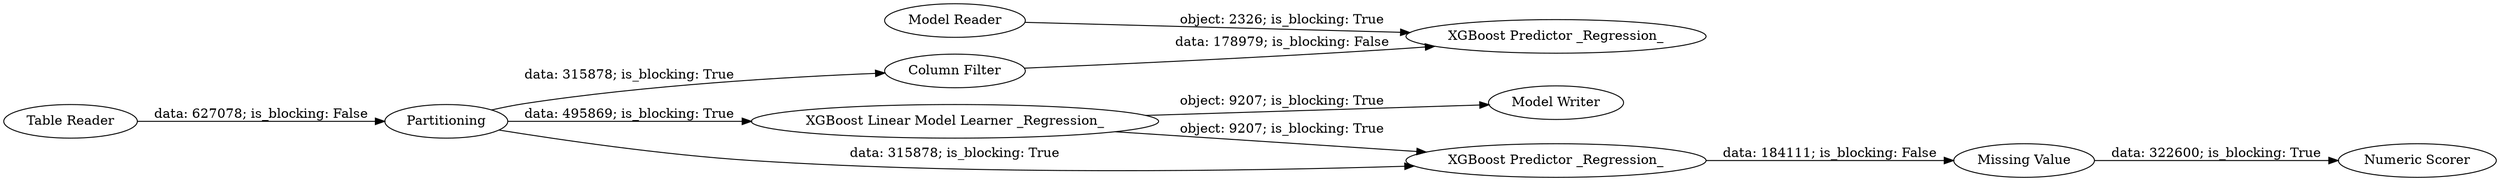 digraph {
	"-3398513234758532040_46" [label="Missing Value"]
	"-3398513234758532040_24" [label=Partitioning]
	"-3398513234758532040_51" [label="Model Reader"]
	"-3398513234758532040_50" [label="Model Writer"]
	"-3398513234758532040_54" [label="Table Reader"]
	"-3398513234758532040_53" [label="Column Filter"]
	"-3398513234758532040_30" [label="Numeric Scorer"]
	"-3398513234758532040_48" [label="XGBoost Linear Model Learner _Regression_"]
	"-3398513234758532040_49" [label="XGBoost Predictor _Regression_"]
	"-3398513234758532040_52" [label="XGBoost Predictor _Regression_"]
	"-3398513234758532040_51" -> "-3398513234758532040_52" [label="object: 2326; is_blocking: True"]
	"-3398513234758532040_46" -> "-3398513234758532040_30" [label="data: 322600; is_blocking: True"]
	"-3398513234758532040_53" -> "-3398513234758532040_52" [label="data: 178979; is_blocking: False"]
	"-3398513234758532040_24" -> "-3398513234758532040_49" [label="data: 315878; is_blocking: True"]
	"-3398513234758532040_24" -> "-3398513234758532040_53" [label="data: 315878; is_blocking: True"]
	"-3398513234758532040_48" -> "-3398513234758532040_50" [label="object: 9207; is_blocking: True"]
	"-3398513234758532040_49" -> "-3398513234758532040_46" [label="data: 184111; is_blocking: False"]
	"-3398513234758532040_48" -> "-3398513234758532040_49" [label="object: 9207; is_blocking: True"]
	"-3398513234758532040_24" -> "-3398513234758532040_48" [label="data: 495869; is_blocking: True"]
	"-3398513234758532040_54" -> "-3398513234758532040_24" [label="data: 627078; is_blocking: False"]
	rankdir=LR
}

